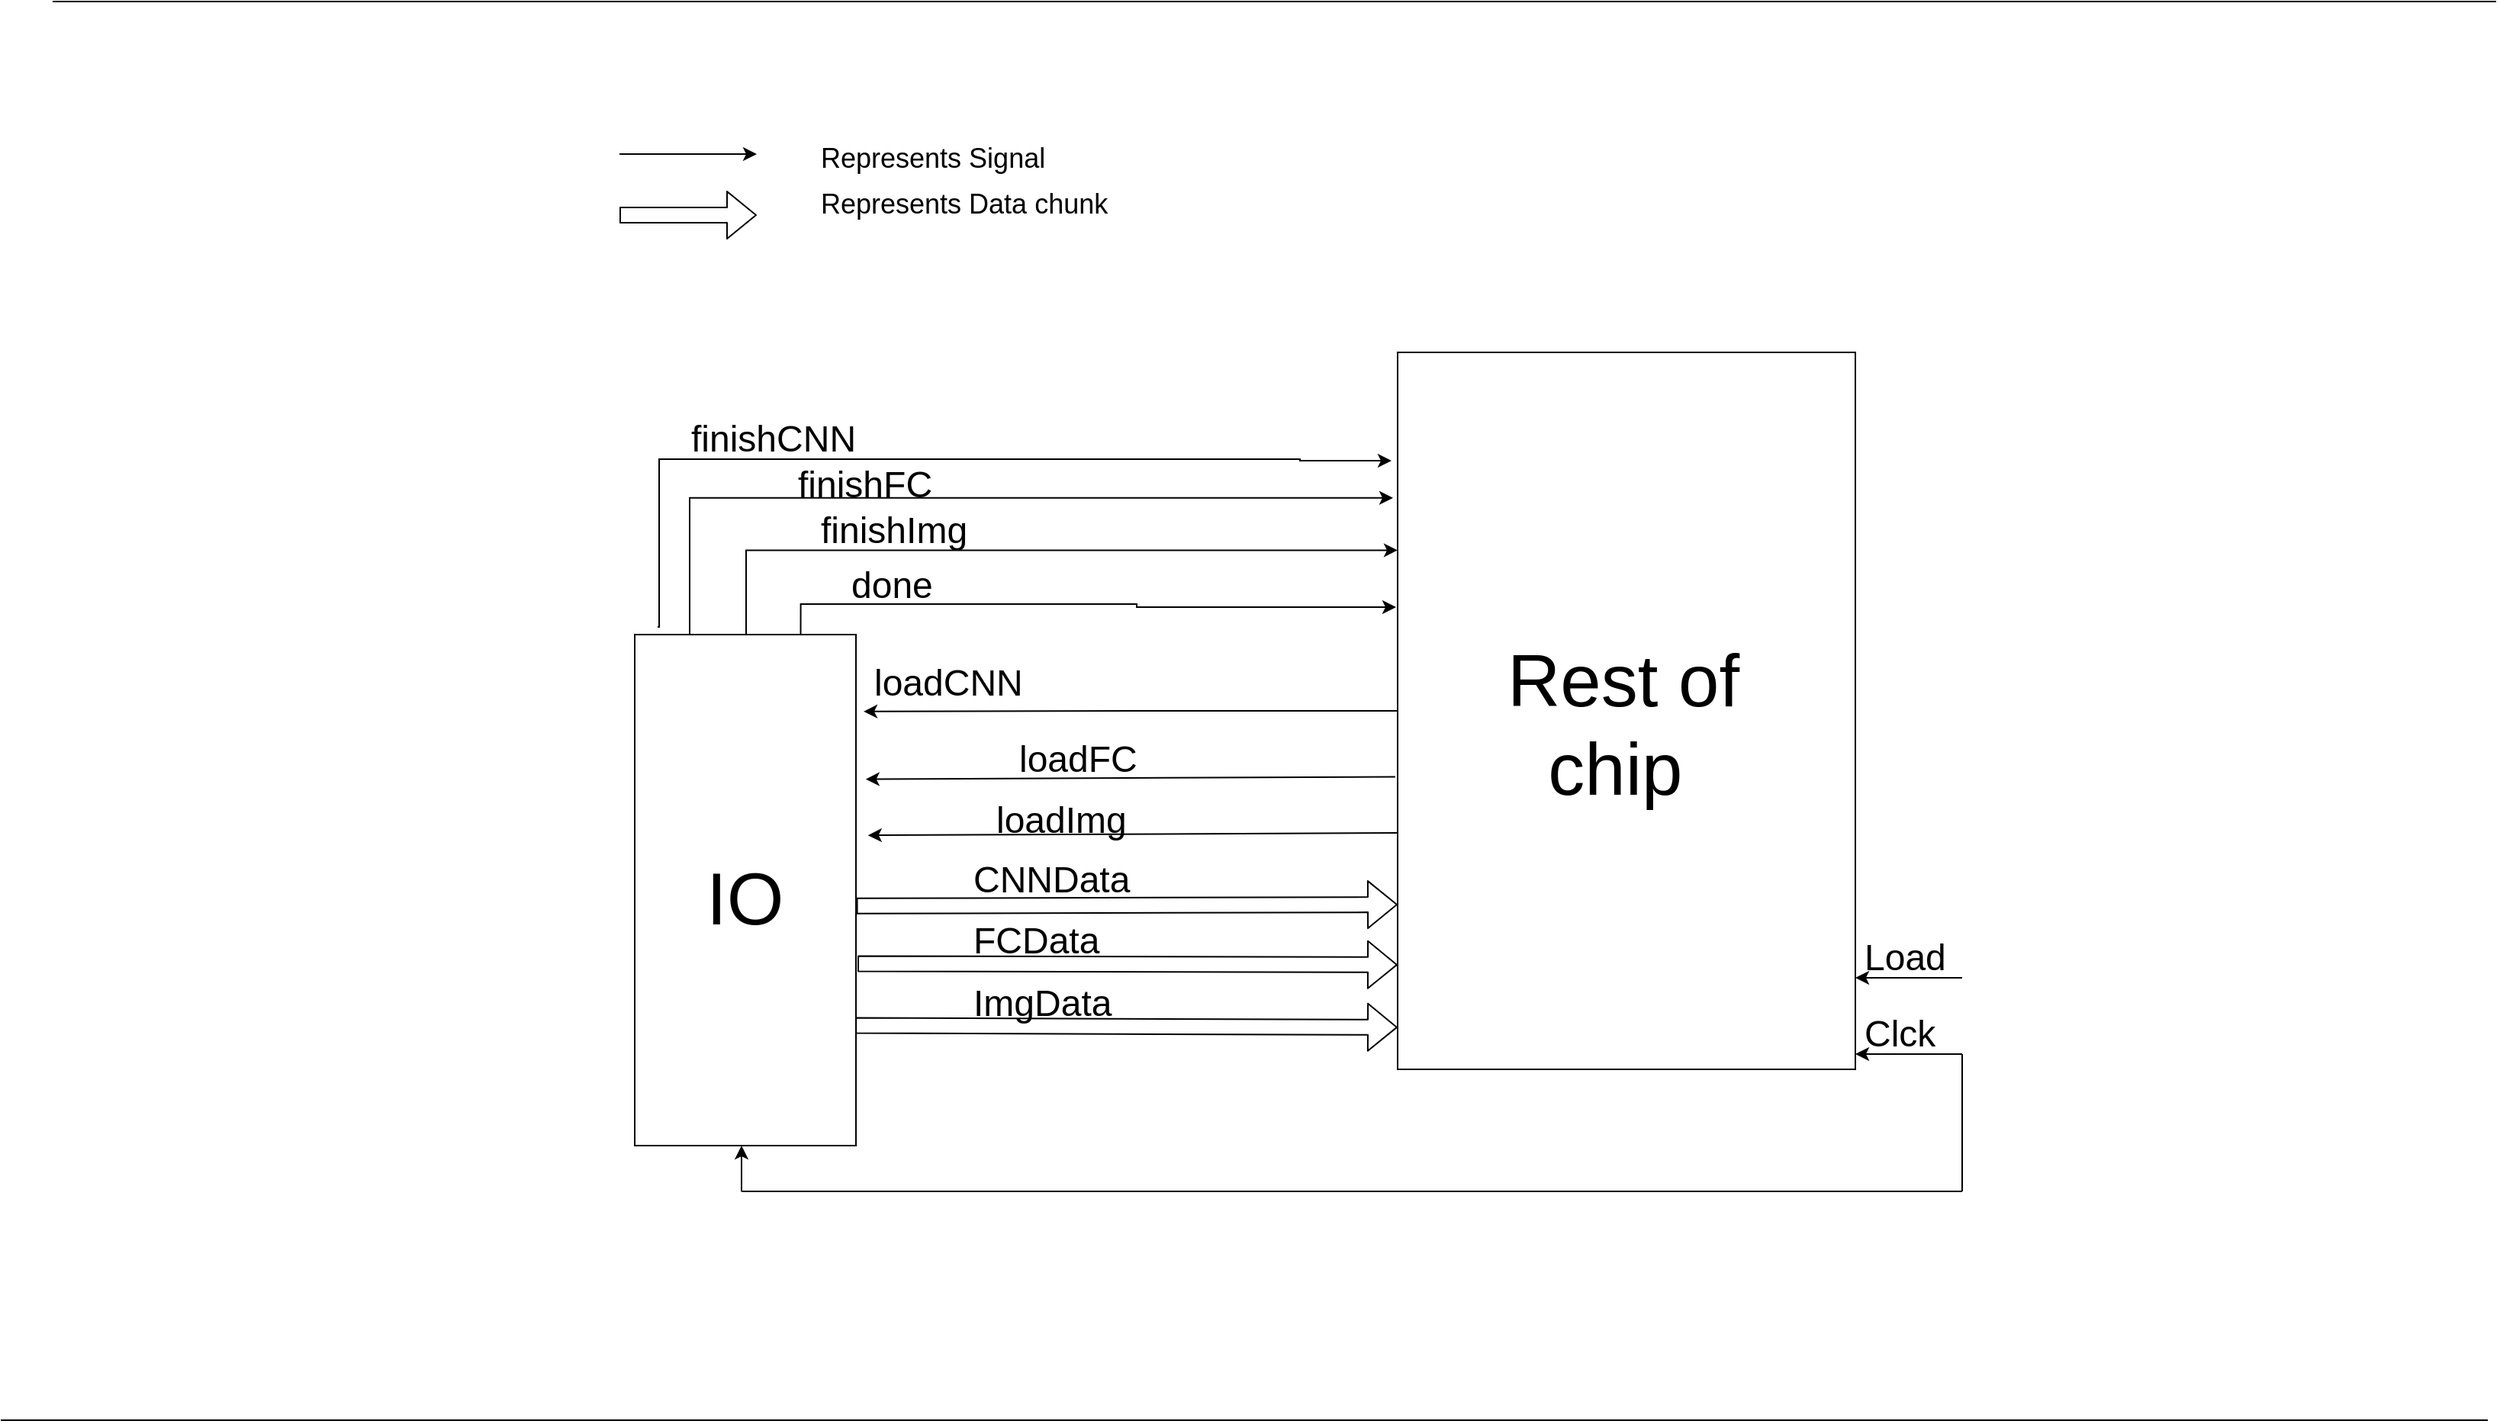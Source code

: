 <mxfile version="12.1.0" type="device" pages="1"><diagram id="RXDx1DcQDxKQDcHmB4u5" name="Page-1"><mxGraphModel dx="2156" dy="960" grid="1" gridSize="10" guides="1" tooltips="1" connect="1" arrows="1" fold="1" page="1" pageScale="1" pageWidth="850" pageHeight="1100" math="0" shadow="0"><root><mxCell id="0"/><mxCell id="1" parent="0"/><mxCell id="m8GsHmfswoBIa_Ucj7hZ-4" value="" style="endArrow=classic;html=1;entryX=1;entryY=0.882;entryDx=0;entryDy=0;entryPerimeter=0;" edge="1" parent="1"><mxGeometry width="50" height="50" relative="1" as="geometry"><mxPoint x="1320" y="700" as="sourcePoint"/><mxPoint x="1250" y="699.94" as="targetPoint"/></mxGeometry></mxCell><mxCell id="m8GsHmfswoBIa_Ucj7hZ-5" value="&lt;font style=&quot;font-size: 24px&quot;&gt;Load&lt;/font&gt;" style="text;html=1;resizable=0;points=[];autosize=1;align=left;verticalAlign=top;spacingTop=-4;" vertex="1" parent="1"><mxGeometry x="1254" y="670" width="70" height="20" as="geometry"/></mxCell><mxCell id="m8GsHmfswoBIa_Ucj7hZ-23" style="edgeStyle=orthogonalEdgeStyle;rounded=0;orthogonalLoop=1;jettySize=auto;html=1;exitX=0.75;exitY=0;exitDx=0;exitDy=0;" edge="1" parent="1" source="m8GsHmfswoBIa_Ucj7hZ-7"><mxGeometry relative="1" as="geometry"><mxPoint x="949" y="457" as="targetPoint"/><Array as="points"><mxPoint x="559" y="455"/><mxPoint x="779" y="455"/><mxPoint x="779" y="457"/></Array></mxGeometry></mxCell><mxCell id="m8GsHmfswoBIa_Ucj7hZ-24" style="edgeStyle=orthogonalEdgeStyle;rounded=0;orthogonalLoop=1;jettySize=auto;html=1;exitX=0.5;exitY=0;exitDx=0;exitDy=0;entryX=0;entryY=0.276;entryDx=0;entryDy=0;entryPerimeter=0;" edge="1" parent="1" target="m8GsHmfswoBIa_Ucj7hZ-38"><mxGeometry relative="1" as="geometry"><mxPoint x="812" y="539" as="targetPoint"/><mxPoint x="523" y="477" as="sourcePoint"/><Array as="points"><mxPoint x="523" y="420"/></Array></mxGeometry></mxCell><mxCell id="m8GsHmfswoBIa_Ucj7hZ-25" style="edgeStyle=orthogonalEdgeStyle;rounded=0;orthogonalLoop=1;jettySize=auto;html=1;exitX=0.25;exitY=0;exitDx=0;exitDy=0;entryX=-0.01;entryY=0.203;entryDx=0;entryDy=0;entryPerimeter=0;" edge="1" parent="1" target="m8GsHmfswoBIa_Ucj7hZ-38"><mxGeometry relative="1" as="geometry"><mxPoint x="855" y="541" as="targetPoint"/><mxPoint x="486" y="481" as="sourcePoint"/><Array as="points"><mxPoint x="486" y="385"/></Array></mxGeometry></mxCell><mxCell id="m8GsHmfswoBIa_Ucj7hZ-18" value="&lt;span style=&quot;font-size: 24px&quot;&gt;loadCNN&lt;/span&gt;" style="text;html=1;resizable=0;points=[];autosize=1;align=left;verticalAlign=top;spacingTop=-4;" vertex="1" parent="1"><mxGeometry x="605" y="490" width="110" height="20" as="geometry"/></mxCell><mxCell id="m8GsHmfswoBIa_Ucj7hZ-19" value="&lt;span style=&quot;font-size: 24px&quot;&gt;loadFC&lt;/span&gt;" style="text;html=1;resizable=0;points=[];autosize=1;align=left;verticalAlign=top;spacingTop=-4;" vertex="1" parent="1"><mxGeometry x="700" y="540" width="90" height="20" as="geometry"/></mxCell><mxCell id="m8GsHmfswoBIa_Ucj7hZ-22" value="&lt;span style=&quot;font-size: 24px&quot;&gt;loadImg&lt;/span&gt;" style="text;html=1;resizable=0;points=[];autosize=1;align=left;verticalAlign=top;spacingTop=-4;" vertex="1" parent="1"><mxGeometry x="684.5" y="579.5" width="100" height="20" as="geometry"/></mxCell><mxCell id="m8GsHmfswoBIa_Ucj7hZ-26" style="edgeStyle=orthogonalEdgeStyle;rounded=0;orthogonalLoop=1;jettySize=auto;html=1;" edge="1" parent="1"><mxGeometry relative="1" as="geometry"><mxPoint x="946" y="361" as="targetPoint"/><mxPoint x="465" y="470" as="sourcePoint"/><Array as="points"><mxPoint x="466" y="360"/><mxPoint x="886" y="360"/><mxPoint x="886" y="361"/></Array></mxGeometry></mxCell><mxCell id="m8GsHmfswoBIa_Ucj7hZ-27" value="&lt;span style=&quot;font-size: 24px&quot;&gt;finishCNN&lt;/span&gt;" style="text;html=1;resizable=0;points=[];autosize=1;align=left;verticalAlign=top;spacingTop=-4;" vertex="1" parent="1"><mxGeometry x="485" y="330" width="120" height="20" as="geometry"/></mxCell><mxCell id="m8GsHmfswoBIa_Ucj7hZ-28" value="&lt;span style=&quot;font-size: 24px&quot;&gt;finishFC&lt;/span&gt;" style="text;html=1;resizable=0;points=[];autosize=1;align=left;verticalAlign=top;spacingTop=-4;" vertex="1" parent="1"><mxGeometry x="555" y="360" width="100" height="20" as="geometry"/></mxCell><mxCell id="m8GsHmfswoBIa_Ucj7hZ-7" value="" style="rounded=0;whiteSpace=wrap;html=1;" vertex="1" parent="1"><mxGeometry x="450" y="475" width="145" height="335" as="geometry"/></mxCell><mxCell id="m8GsHmfswoBIa_Ucj7hZ-8" value="&lt;font style=&quot;font-size: 48px&quot;&gt;IO&lt;/font&gt;" style="text;html=1;" vertex="1" parent="1"><mxGeometry x="495" y="612.5" width="50" height="30" as="geometry"/></mxCell><mxCell id="m8GsHmfswoBIa_Ucj7hZ-31" value="&lt;span style=&quot;font-size: 24px&quot;&gt;finishImg&lt;/span&gt;" style="text;html=1;resizable=0;points=[];autosize=1;align=left;verticalAlign=top;spacingTop=-4;" vertex="1" parent="1"><mxGeometry x="570" y="390" width="110" height="20" as="geometry"/></mxCell><mxCell id="m8GsHmfswoBIa_Ucj7hZ-32" value="&lt;span style=&quot;font-size: 24px&quot;&gt;done&lt;/span&gt;" style="text;html=1;resizable=0;points=[];autosize=1;align=left;verticalAlign=top;spacingTop=-4;" vertex="1" parent="1"><mxGeometry x="589.5" y="426" width="70" height="20" as="geometry"/></mxCell><mxCell id="m8GsHmfswoBIa_Ucj7hZ-43" style="edgeStyle=orthogonalEdgeStyle;rounded=0;orthogonalLoop=1;jettySize=auto;html=1;exitX=0;exitY=0.5;exitDx=0;exitDy=0;" edge="1" parent="1" source="m8GsHmfswoBIa_Ucj7hZ-38"><mxGeometry relative="1" as="geometry"><mxPoint x="600.0" y="525.429" as="targetPoint"/></mxGeometry></mxCell><mxCell id="m8GsHmfswoBIa_Ucj7hZ-38" value="" style="rounded=0;whiteSpace=wrap;html=1;" vertex="1" parent="1"><mxGeometry x="950" y="290" width="300" height="470" as="geometry"/></mxCell><mxCell id="m8GsHmfswoBIa_Ucj7hZ-39" value="&lt;font style=&quot;font-size: 48px&quot;&gt;Rest of&lt;br&gt;&amp;nbsp; chip&lt;br&gt;&lt;/font&gt;" style="text;html=1;" vertex="1" parent="1"><mxGeometry x="1020" y="470" width="50" height="30" as="geometry"/></mxCell><mxCell id="m8GsHmfswoBIa_Ucj7hZ-40" value="" style="endArrow=classic;html=1;entryX=1;entryY=0.882;entryDx=0;entryDy=0;entryPerimeter=0;" edge="1" parent="1"><mxGeometry width="50" height="50" relative="1" as="geometry"><mxPoint x="1320" y="750" as="sourcePoint"/><mxPoint x="1250" y="749.94" as="targetPoint"/></mxGeometry></mxCell><mxCell id="m8GsHmfswoBIa_Ucj7hZ-41" value="&lt;font style=&quot;font-size: 24px&quot;&gt;Clck&lt;/font&gt;" style="text;html=1;resizable=0;points=[];autosize=1;align=left;verticalAlign=top;spacingTop=-4;" vertex="1" parent="1"><mxGeometry x="1254" y="720" width="60" height="20" as="geometry"/></mxCell><mxCell id="m8GsHmfswoBIa_Ucj7hZ-45" value="" style="endArrow=classic;html=1;exitX=-0.005;exitY=0.592;exitDx=0;exitDy=0;exitPerimeter=0;entryX=1.044;entryY=0.283;entryDx=0;entryDy=0;entryPerimeter=0;" edge="1" parent="1" source="m8GsHmfswoBIa_Ucj7hZ-38" target="m8GsHmfswoBIa_Ucj7hZ-7"><mxGeometry width="50" height="50" relative="1" as="geometry"><mxPoint x="710" y="610" as="sourcePoint"/><mxPoint x="760" y="560" as="targetPoint"/></mxGeometry></mxCell><mxCell id="m8GsHmfswoBIa_Ucj7hZ-46" value="" style="endArrow=classic;html=1;exitX=-0.005;exitY=0.592;exitDx=0;exitDy=0;exitPerimeter=0;entryX=1.044;entryY=0.283;entryDx=0;entryDy=0;entryPerimeter=0;" edge="1" parent="1"><mxGeometry width="50" height="50" relative="1" as="geometry"><mxPoint x="950" y="605" as="sourcePoint"/><mxPoint x="602.88" y="606.565" as="targetPoint"/></mxGeometry></mxCell><mxCell id="m8GsHmfswoBIa_Ucj7hZ-50" value="" style="shape=flexArrow;endArrow=classic;html=1;exitX=1.002;exitY=0.531;exitDx=0;exitDy=0;exitPerimeter=0;" edge="1" parent="1" source="m8GsHmfswoBIa_Ucj7hZ-7"><mxGeometry width="50" height="50" relative="1" as="geometry"><mxPoint x="601.5" y="650" as="sourcePoint"/><mxPoint x="950" y="652" as="targetPoint"/></mxGeometry></mxCell><mxCell id="m8GsHmfswoBIa_Ucj7hZ-51" value="" style="shape=flexArrow;endArrow=classic;html=1;entryX=-0.005;entryY=0.835;entryDx=0;entryDy=0;entryPerimeter=0;exitX=1.007;exitY=0.644;exitDx=0;exitDy=0;exitPerimeter=0;" edge="1" parent="1" source="m8GsHmfswoBIa_Ucj7hZ-7"><mxGeometry width="50" height="50" relative="1" as="geometry"><mxPoint x="601.5" y="689" as="sourcePoint"/><mxPoint x="950" y="691.45" as="targetPoint"/></mxGeometry></mxCell><mxCell id="m8GsHmfswoBIa_Ucj7hZ-53" value="" style="shape=flexArrow;endArrow=classic;html=1;entryX=-0.005;entryY=0.835;entryDx=0;entryDy=0;entryPerimeter=0;exitX=0.997;exitY=0.765;exitDx=0;exitDy=0;exitPerimeter=0;" edge="1" parent="1" source="m8GsHmfswoBIa_Ucj7hZ-7"><mxGeometry width="50" height="50" relative="1" as="geometry"><mxPoint x="601.5" y="730" as="sourcePoint"/><mxPoint x="950" y="732.45" as="targetPoint"/></mxGeometry></mxCell><mxCell id="m8GsHmfswoBIa_Ucj7hZ-54" value="&lt;span style=&quot;font-size: 24px&quot;&gt;CNNData&lt;/span&gt;" style="text;html=1;resizable=0;points=[];autosize=1;align=left;verticalAlign=top;spacingTop=-4;" vertex="1" parent="1"><mxGeometry x="670" y="619" width="120" height="20" as="geometry"/></mxCell><mxCell id="m8GsHmfswoBIa_Ucj7hZ-55" value="&lt;span style=&quot;font-size: 24px&quot;&gt;FCData&lt;/span&gt;" style="text;html=1;resizable=0;points=[];autosize=1;align=left;verticalAlign=top;spacingTop=-4;" vertex="1" parent="1"><mxGeometry x="670" y="658.5" width="100" height="20" as="geometry"/></mxCell><mxCell id="m8GsHmfswoBIa_Ucj7hZ-56" value="&lt;span style=&quot;font-size: 24px&quot;&gt;ImgData&lt;/span&gt;" style="text;html=1;resizable=0;points=[];autosize=1;align=left;verticalAlign=top;spacingTop=-4;" vertex="1" parent="1"><mxGeometry x="670" y="700" width="110" height="20" as="geometry"/></mxCell><mxCell id="m8GsHmfswoBIa_Ucj7hZ-59" value="" style="endArrow=classic;html=1;" edge="1" parent="1"><mxGeometry width="50" height="50" relative="1" as="geometry"><mxPoint x="440" y="160" as="sourcePoint"/><mxPoint x="530" y="160" as="targetPoint"/></mxGeometry></mxCell><mxCell id="m8GsHmfswoBIa_Ucj7hZ-60" value="&lt;font style=&quot;font-size: 18px&quot;&gt;Represents Signal&lt;/font&gt;" style="text;html=1;resizable=0;points=[];autosize=1;align=left;verticalAlign=top;spacingTop=-4;" vertex="1" parent="1"><mxGeometry x="569.5" y="150" width="160" height="20" as="geometry"/></mxCell><mxCell id="m8GsHmfswoBIa_Ucj7hZ-62" value="" style="shape=flexArrow;endArrow=classic;html=1;" edge="1" parent="1"><mxGeometry width="50" height="50" relative="1" as="geometry"><mxPoint x="440" y="200" as="sourcePoint"/><mxPoint x="530" y="200" as="targetPoint"/></mxGeometry></mxCell><mxCell id="m8GsHmfswoBIa_Ucj7hZ-63" value="&lt;font style=&quot;font-size: 18px&quot;&gt;Represents Data chunk&lt;/font&gt;" style="text;html=1;resizable=0;points=[];autosize=1;align=left;verticalAlign=top;spacingTop=-4;" vertex="1" parent="1"><mxGeometry x="570" y="180" width="200" height="20" as="geometry"/></mxCell><mxCell id="m8GsHmfswoBIa_Ucj7hZ-66" value="" style="endArrow=none;html=1;" edge="1" parent="1"><mxGeometry width="50" height="50" relative="1" as="geometry"><mxPoint x="34.5" y="990" as="sourcePoint"/><mxPoint x="1664.5" y="990" as="targetPoint"/></mxGeometry></mxCell><mxCell id="m8GsHmfswoBIa_Ucj7hZ-67" value="" style="endArrow=none;html=1;" edge="1" parent="1"><mxGeometry width="50" height="50" relative="1" as="geometry"><mxPoint x="68.5" y="60" as="sourcePoint"/><mxPoint x="1670" y="60" as="targetPoint"/></mxGeometry></mxCell><mxCell id="m8GsHmfswoBIa_Ucj7hZ-68" value="" style="endArrow=none;html=1;entryX=1.1;entryY=1.5;entryDx=0;entryDy=0;entryPerimeter=0;" edge="1" parent="1" target="m8GsHmfswoBIa_Ucj7hZ-41"><mxGeometry width="50" height="50" relative="1" as="geometry"><mxPoint x="1320" y="840" as="sourcePoint"/><mxPoint x="1380" y="790" as="targetPoint"/></mxGeometry></mxCell><mxCell id="m8GsHmfswoBIa_Ucj7hZ-69" value="" style="endArrow=none;html=1;" edge="1" parent="1"><mxGeometry width="50" height="50" relative="1" as="geometry"><mxPoint x="520" y="840" as="sourcePoint"/><mxPoint x="1320" y="840" as="targetPoint"/></mxGeometry></mxCell><mxCell id="m8GsHmfswoBIa_Ucj7hZ-70" value="" style="endArrow=classic;html=1;" edge="1" parent="1"><mxGeometry width="50" height="50" relative="1" as="geometry"><mxPoint x="520" y="840" as="sourcePoint"/><mxPoint x="520" y="810" as="targetPoint"/><Array as="points"><mxPoint x="520" y="810"/></Array></mxGeometry></mxCell></root></mxGraphModel></diagram></mxfile>